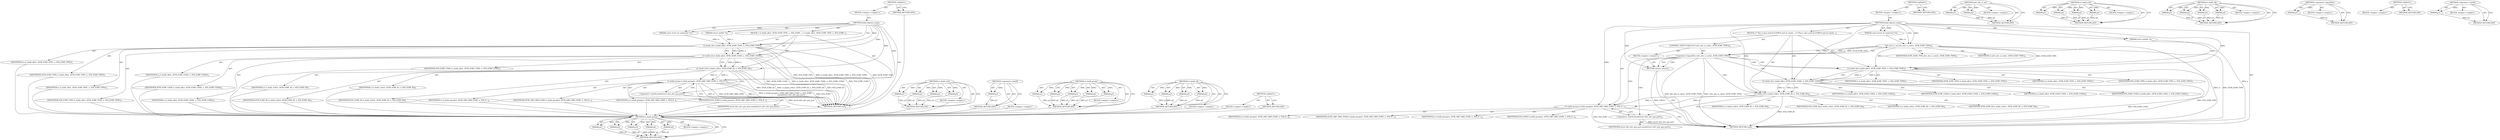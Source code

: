 digraph "&lt;operator&gt;.sizeOf" {
vulnerable_6 [label=<(METHOD,&lt;global&gt;)<SUB>1</SUB>>];
vulnerable_7 [label=<(BLOCK,&lt;empty&gt;,&lt;empty&gt;)<SUB>1</SUB>>];
vulnerable_8 [label=<(METHOD,build_l4proto_icmp)<SUB>1</SUB>>];
vulnerable_9 [label=<(PARAM,const struct nf_conntrack *ct)<SUB>1</SUB>>];
vulnerable_10 [label=<(PARAM,struct nethdr *n)<SUB>1</SUB>>];
vulnerable_11 [label=<(BLOCK,{
 	ct_build_u8(ct, ATTR_ICMP_TYPE, n, NTA_ICMP...,{
 	ct_build_u8(ct, ATTR_ICMP_TYPE, n, NTA_ICMP...)<SUB>2</SUB>>];
vulnerable_12 [label=<(ct_build_u8,ct_build_u8(ct, ATTR_ICMP_TYPE, n, NTA_ICMP_TYPE))<SUB>3</SUB>>];
vulnerable_13 [label=<(IDENTIFIER,ct,ct_build_u8(ct, ATTR_ICMP_TYPE, n, NTA_ICMP_TYPE))<SUB>3</SUB>>];
vulnerable_14 [label=<(IDENTIFIER,ATTR_ICMP_TYPE,ct_build_u8(ct, ATTR_ICMP_TYPE, n, NTA_ICMP_TYPE))<SUB>3</SUB>>];
vulnerable_15 [label=<(IDENTIFIER,n,ct_build_u8(ct, ATTR_ICMP_TYPE, n, NTA_ICMP_TYPE))<SUB>3</SUB>>];
vulnerable_16 [label=<(IDENTIFIER,NTA_ICMP_TYPE,ct_build_u8(ct, ATTR_ICMP_TYPE, n, NTA_ICMP_TYPE))<SUB>3</SUB>>];
vulnerable_17 [label=<(ct_build_u8,ct_build_u8(ct, ATTR_ICMP_CODE, n, NTA_ICMP_CODE))<SUB>4</SUB>>];
vulnerable_18 [label=<(IDENTIFIER,ct,ct_build_u8(ct, ATTR_ICMP_CODE, n, NTA_ICMP_CODE))<SUB>4</SUB>>];
vulnerable_19 [label=<(IDENTIFIER,ATTR_ICMP_CODE,ct_build_u8(ct, ATTR_ICMP_CODE, n, NTA_ICMP_CODE))<SUB>4</SUB>>];
vulnerable_20 [label=<(IDENTIFIER,n,ct_build_u8(ct, ATTR_ICMP_CODE, n, NTA_ICMP_CODE))<SUB>4</SUB>>];
vulnerable_21 [label=<(IDENTIFIER,NTA_ICMP_CODE,ct_build_u8(ct, ATTR_ICMP_CODE, n, NTA_ICMP_CODE))<SUB>4</SUB>>];
vulnerable_22 [label=<(ct_build_u16,ct_build_u16(ct, ATTR_ICMP_ID, n, NTA_ICMP_ID))<SUB>5</SUB>>];
vulnerable_23 [label=<(IDENTIFIER,ct,ct_build_u16(ct, ATTR_ICMP_ID, n, NTA_ICMP_ID))<SUB>5</SUB>>];
vulnerable_24 [label=<(IDENTIFIER,ATTR_ICMP_ID,ct_build_u16(ct, ATTR_ICMP_ID, n, NTA_ICMP_ID))<SUB>5</SUB>>];
vulnerable_25 [label=<(IDENTIFIER,n,ct_build_u16(ct, ATTR_ICMP_ID, n, NTA_ICMP_ID))<SUB>5</SUB>>];
vulnerable_26 [label=<(IDENTIFIER,NTA_ICMP_ID,ct_build_u16(ct, ATTR_ICMP_ID, n, NTA_ICMP_ID))<SUB>5</SUB>>];
vulnerable_27 [label=<(ct_build_group,ct_build_group(ct, ATTR_GRP_ORIG_PORT, n, NTA_P...)<SUB>6</SUB>>];
vulnerable_28 [label=<(IDENTIFIER,ct,ct_build_group(ct, ATTR_GRP_ORIG_PORT, n, NTA_P...)<SUB>6</SUB>>];
vulnerable_29 [label=<(IDENTIFIER,ATTR_GRP_ORIG_PORT,ct_build_group(ct, ATTR_GRP_ORIG_PORT, n, NTA_P...)<SUB>6</SUB>>];
vulnerable_30 [label=<(IDENTIFIER,n,ct_build_group(ct, ATTR_GRP_ORIG_PORT, n, NTA_P...)<SUB>6</SUB>>];
vulnerable_31 [label=<(IDENTIFIER,NTA_PORT,ct_build_group(ct, ATTR_GRP_ORIG_PORT, n, NTA_P...)<SUB>6</SUB>>];
vulnerable_32 [label=<(&lt;operator&gt;.sizeOf,sizeof(struct nfct_attr_grp_port))<SUB>7</SUB>>];
vulnerable_33 [label=<(IDENTIFIER,struct nfct_attr_grp_port,sizeof(struct nfct_attr_grp_port))<SUB>7</SUB>>];
vulnerable_34 [label=<(METHOD_RETURN,void)<SUB>1</SUB>>];
vulnerable_36 [label=<(METHOD_RETURN,ANY)<SUB>1</SUB>>];
vulnerable_62 [label=<(METHOD,ct_build_u16)>];
vulnerable_63 [label=<(PARAM,p1)>];
vulnerable_64 [label=<(PARAM,p2)>];
vulnerable_65 [label=<(PARAM,p3)>];
vulnerable_66 [label=<(PARAM,p4)>];
vulnerable_67 [label=<(BLOCK,&lt;empty&gt;,&lt;empty&gt;)>];
vulnerable_68 [label=<(METHOD_RETURN,ANY)>];
vulnerable_77 [label=<(METHOD,&lt;operator&gt;.sizeOf)>];
vulnerable_78 [label=<(PARAM,p1)>];
vulnerable_79 [label=<(BLOCK,&lt;empty&gt;,&lt;empty&gt;)>];
vulnerable_80 [label=<(METHOD_RETURN,ANY)>];
vulnerable_69 [label=<(METHOD,ct_build_group)>];
vulnerable_70 [label=<(PARAM,p1)>];
vulnerable_71 [label=<(PARAM,p2)>];
vulnerable_72 [label=<(PARAM,p3)>];
vulnerable_73 [label=<(PARAM,p4)>];
vulnerable_74 [label=<(PARAM,p5)>];
vulnerable_75 [label=<(BLOCK,&lt;empty&gt;,&lt;empty&gt;)>];
vulnerable_76 [label=<(METHOD_RETURN,ANY)>];
vulnerable_55 [label=<(METHOD,ct_build_u8)>];
vulnerable_56 [label=<(PARAM,p1)>];
vulnerable_57 [label=<(PARAM,p2)>];
vulnerable_58 [label=<(PARAM,p3)>];
vulnerable_59 [label=<(PARAM,p4)>];
vulnerable_60 [label=<(BLOCK,&lt;empty&gt;,&lt;empty&gt;)>];
vulnerable_61 [label=<(METHOD_RETURN,ANY)>];
vulnerable_49 [label=<(METHOD,&lt;global&gt;)<SUB>1</SUB>>];
vulnerable_50 [label=<(BLOCK,&lt;empty&gt;,&lt;empty&gt;)>];
vulnerable_51 [label=<(METHOD_RETURN,ANY)>];
fixed_85 [label=<(METHOD,ct_build_group)>];
fixed_86 [label=<(PARAM,p1)>];
fixed_87 [label=<(PARAM,p2)>];
fixed_88 [label=<(PARAM,p3)>];
fixed_89 [label=<(PARAM,p4)>];
fixed_90 [label=<(PARAM,p5)>];
fixed_91 [label=<(BLOCK,&lt;empty&gt;,&lt;empty&gt;)>];
fixed_92 [label=<(METHOD_RETURN,ANY)>];
fixed_6 [label=<(METHOD,&lt;global&gt;)<SUB>1</SUB>>];
fixed_7 [label=<(BLOCK,&lt;empty&gt;,&lt;empty&gt;)<SUB>1</SUB>>];
fixed_8 [label=<(METHOD,build_l4proto_icmp)<SUB>1</SUB>>];
fixed_9 [label=<(PARAM,const struct nf_conntrack *ct)<SUB>1</SUB>>];
fixed_10 [label=<(PARAM,struct nethdr *n)<SUB>1</SUB>>];
fixed_11 [label=<(BLOCK,{
	/* This is also used by ICMPv6 and nf_conntr...,{
	/* This is also used by ICMPv6 and nf_conntr...)<SUB>2</SUB>>];
fixed_12 [label=<(CONTROL_STRUCTURE,IF,if (!nfct_attr_is_set(ct, ATTR_ICMP_TYPE)))<SUB>4</SUB>>];
fixed_13 [label=<(&lt;operator&gt;.logicalNot,!nfct_attr_is_set(ct, ATTR_ICMP_TYPE))<SUB>4</SUB>>];
fixed_14 [label=<(nfct_attr_is_set,nfct_attr_is_set(ct, ATTR_ICMP_TYPE))<SUB>4</SUB>>];
fixed_15 [label=<(IDENTIFIER,ct,nfct_attr_is_set(ct, ATTR_ICMP_TYPE))<SUB>4</SUB>>];
fixed_16 [label=<(IDENTIFIER,ATTR_ICMP_TYPE,nfct_attr_is_set(ct, ATTR_ICMP_TYPE))<SUB>4</SUB>>];
fixed_17 [label=<(BLOCK,&lt;empty&gt;,&lt;empty&gt;)<SUB>5</SUB>>];
fixed_18 [label=<(RETURN,return;,return;)<SUB>5</SUB>>];
fixed_19 [label=<(ct_build_u8,ct_build_u8(ct, ATTR_ICMP_TYPE, n, NTA_ICMP_TYPE))<SUB>7</SUB>>];
fixed_20 [label=<(IDENTIFIER,ct,ct_build_u8(ct, ATTR_ICMP_TYPE, n, NTA_ICMP_TYPE))<SUB>7</SUB>>];
fixed_21 [label=<(IDENTIFIER,ATTR_ICMP_TYPE,ct_build_u8(ct, ATTR_ICMP_TYPE, n, NTA_ICMP_TYPE))<SUB>7</SUB>>];
fixed_22 [label=<(IDENTIFIER,n,ct_build_u8(ct, ATTR_ICMP_TYPE, n, NTA_ICMP_TYPE))<SUB>7</SUB>>];
fixed_23 [label=<(IDENTIFIER,NTA_ICMP_TYPE,ct_build_u8(ct, ATTR_ICMP_TYPE, n, NTA_ICMP_TYPE))<SUB>7</SUB>>];
fixed_24 [label=<(ct_build_u8,ct_build_u8(ct, ATTR_ICMP_CODE, n, NTA_ICMP_CODE))<SUB>8</SUB>>];
fixed_25 [label=<(IDENTIFIER,ct,ct_build_u8(ct, ATTR_ICMP_CODE, n, NTA_ICMP_CODE))<SUB>8</SUB>>];
fixed_26 [label=<(IDENTIFIER,ATTR_ICMP_CODE,ct_build_u8(ct, ATTR_ICMP_CODE, n, NTA_ICMP_CODE))<SUB>8</SUB>>];
fixed_27 [label=<(IDENTIFIER,n,ct_build_u8(ct, ATTR_ICMP_CODE, n, NTA_ICMP_CODE))<SUB>8</SUB>>];
fixed_28 [label=<(IDENTIFIER,NTA_ICMP_CODE,ct_build_u8(ct, ATTR_ICMP_CODE, n, NTA_ICMP_CODE))<SUB>8</SUB>>];
fixed_29 [label=<(ct_build_u16,ct_build_u16(ct, ATTR_ICMP_ID, n, NTA_ICMP_ID))<SUB>9</SUB>>];
fixed_30 [label=<(IDENTIFIER,ct,ct_build_u16(ct, ATTR_ICMP_ID, n, NTA_ICMP_ID))<SUB>9</SUB>>];
fixed_31 [label=<(IDENTIFIER,ATTR_ICMP_ID,ct_build_u16(ct, ATTR_ICMP_ID, n, NTA_ICMP_ID))<SUB>9</SUB>>];
fixed_32 [label=<(IDENTIFIER,n,ct_build_u16(ct, ATTR_ICMP_ID, n, NTA_ICMP_ID))<SUB>9</SUB>>];
fixed_33 [label=<(IDENTIFIER,NTA_ICMP_ID,ct_build_u16(ct, ATTR_ICMP_ID, n, NTA_ICMP_ID))<SUB>9</SUB>>];
fixed_34 [label=<(ct_build_group,ct_build_group(ct, ATTR_GRP_ORIG_PORT, n, NTA_P...)<SUB>10</SUB>>];
fixed_35 [label=<(IDENTIFIER,ct,ct_build_group(ct, ATTR_GRP_ORIG_PORT, n, NTA_P...)<SUB>10</SUB>>];
fixed_36 [label=<(IDENTIFIER,ATTR_GRP_ORIG_PORT,ct_build_group(ct, ATTR_GRP_ORIG_PORT, n, NTA_P...)<SUB>10</SUB>>];
fixed_37 [label=<(IDENTIFIER,n,ct_build_group(ct, ATTR_GRP_ORIG_PORT, n, NTA_P...)<SUB>10</SUB>>];
fixed_38 [label=<(IDENTIFIER,NTA_PORT,ct_build_group(ct, ATTR_GRP_ORIG_PORT, n, NTA_P...)<SUB>10</SUB>>];
fixed_39 [label=<(&lt;operator&gt;.sizeOf,sizeof(struct nfct_attr_grp_port))<SUB>11</SUB>>];
fixed_40 [label=<(IDENTIFIER,struct nfct_attr_grp_port,sizeof(struct nfct_attr_grp_port))<SUB>11</SUB>>];
fixed_41 [label=<(METHOD_RETURN,void)<SUB>1</SUB>>];
fixed_43 [label=<(METHOD_RETURN,ANY)<SUB>1</SUB>>];
fixed_66 [label=<(METHOD,nfct_attr_is_set)>];
fixed_67 [label=<(PARAM,p1)>];
fixed_68 [label=<(PARAM,p2)>];
fixed_69 [label=<(BLOCK,&lt;empty&gt;,&lt;empty&gt;)>];
fixed_70 [label=<(METHOD_RETURN,ANY)>];
fixed_78 [label=<(METHOD,ct_build_u16)>];
fixed_79 [label=<(PARAM,p1)>];
fixed_80 [label=<(PARAM,p2)>];
fixed_81 [label=<(PARAM,p3)>];
fixed_82 [label=<(PARAM,p4)>];
fixed_83 [label=<(BLOCK,&lt;empty&gt;,&lt;empty&gt;)>];
fixed_84 [label=<(METHOD_RETURN,ANY)>];
fixed_71 [label=<(METHOD,ct_build_u8)>];
fixed_72 [label=<(PARAM,p1)>];
fixed_73 [label=<(PARAM,p2)>];
fixed_74 [label=<(PARAM,p3)>];
fixed_75 [label=<(PARAM,p4)>];
fixed_76 [label=<(BLOCK,&lt;empty&gt;,&lt;empty&gt;)>];
fixed_77 [label=<(METHOD_RETURN,ANY)>];
fixed_62 [label=<(METHOD,&lt;operator&gt;.logicalNot)>];
fixed_63 [label=<(PARAM,p1)>];
fixed_64 [label=<(BLOCK,&lt;empty&gt;,&lt;empty&gt;)>];
fixed_65 [label=<(METHOD_RETURN,ANY)>];
fixed_56 [label=<(METHOD,&lt;global&gt;)<SUB>1</SUB>>];
fixed_57 [label=<(BLOCK,&lt;empty&gt;,&lt;empty&gt;)>];
fixed_58 [label=<(METHOD_RETURN,ANY)>];
fixed_93 [label=<(METHOD,&lt;operator&gt;.sizeOf)>];
fixed_94 [label=<(PARAM,p1)>];
fixed_95 [label=<(BLOCK,&lt;empty&gt;,&lt;empty&gt;)>];
fixed_96 [label=<(METHOD_RETURN,ANY)>];
vulnerable_6 -> vulnerable_7  [key=0, label="AST: "];
vulnerable_6 -> vulnerable_36  [key=0, label="AST: "];
vulnerable_6 -> vulnerable_36  [key=1, label="CFG: "];
vulnerable_7 -> vulnerable_8  [key=0, label="AST: "];
vulnerable_8 -> vulnerable_9  [key=0, label="AST: "];
vulnerable_8 -> vulnerable_9  [key=1, label="DDG: "];
vulnerable_8 -> vulnerable_10  [key=0, label="AST: "];
vulnerable_8 -> vulnerable_10  [key=1, label="DDG: "];
vulnerable_8 -> vulnerable_11  [key=0, label="AST: "];
vulnerable_8 -> vulnerable_34  [key=0, label="AST: "];
vulnerable_8 -> vulnerable_12  [key=0, label="CFG: "];
vulnerable_8 -> vulnerable_12  [key=1, label="DDG: "];
vulnerable_8 -> vulnerable_17  [key=0, label="DDG: "];
vulnerable_8 -> vulnerable_22  [key=0, label="DDG: "];
vulnerable_8 -> vulnerable_27  [key=0, label="DDG: "];
vulnerable_9 -> vulnerable_12  [key=0, label="DDG: ct"];
vulnerable_10 -> vulnerable_12  [key=0, label="DDG: n"];
vulnerable_11 -> vulnerable_12  [key=0, label="AST: "];
vulnerable_11 -> vulnerable_17  [key=0, label="AST: "];
vulnerable_11 -> vulnerable_22  [key=0, label="AST: "];
vulnerable_11 -> vulnerable_27  [key=0, label="AST: "];
vulnerable_12 -> vulnerable_13  [key=0, label="AST: "];
vulnerable_12 -> vulnerable_14  [key=0, label="AST: "];
vulnerable_12 -> vulnerable_15  [key=0, label="AST: "];
vulnerable_12 -> vulnerable_16  [key=0, label="AST: "];
vulnerable_12 -> vulnerable_17  [key=0, label="CFG: "];
vulnerable_12 -> vulnerable_17  [key=1, label="DDG: ct"];
vulnerable_12 -> vulnerable_17  [key=2, label="DDG: n"];
vulnerable_12 -> vulnerable_34  [key=0, label="DDG: NTA_ICMP_TYPE"];
vulnerable_12 -> vulnerable_34  [key=1, label="DDG: ct_build_u8(ct, ATTR_ICMP_TYPE, n, NTA_ICMP_TYPE)"];
vulnerable_12 -> vulnerable_34  [key=2, label="DDG: ATTR_ICMP_TYPE"];
vulnerable_13 -> fixed_85  [key=0];
vulnerable_14 -> fixed_85  [key=0];
vulnerable_15 -> fixed_85  [key=0];
vulnerable_16 -> fixed_85  [key=0];
vulnerable_17 -> vulnerable_18  [key=0, label="AST: "];
vulnerable_17 -> vulnerable_19  [key=0, label="AST: "];
vulnerable_17 -> vulnerable_20  [key=0, label="AST: "];
vulnerable_17 -> vulnerable_21  [key=0, label="AST: "];
vulnerable_17 -> vulnerable_22  [key=0, label="CFG: "];
vulnerable_17 -> vulnerable_22  [key=1, label="DDG: ct"];
vulnerable_17 -> vulnerable_22  [key=2, label="DDG: n"];
vulnerable_17 -> vulnerable_34  [key=0, label="DDG: ATTR_ICMP_CODE"];
vulnerable_17 -> vulnerable_34  [key=1, label="DDG: ct_build_u8(ct, ATTR_ICMP_CODE, n, NTA_ICMP_CODE)"];
vulnerable_17 -> vulnerable_34  [key=2, label="DDG: NTA_ICMP_CODE"];
vulnerable_18 -> fixed_85  [key=0];
vulnerable_19 -> fixed_85  [key=0];
vulnerable_20 -> fixed_85  [key=0];
vulnerable_21 -> fixed_85  [key=0];
vulnerable_22 -> vulnerable_23  [key=0, label="AST: "];
vulnerable_22 -> vulnerable_24  [key=0, label="AST: "];
vulnerable_22 -> vulnerable_25  [key=0, label="AST: "];
vulnerable_22 -> vulnerable_26  [key=0, label="AST: "];
vulnerable_22 -> vulnerable_32  [key=0, label="CFG: "];
vulnerable_22 -> vulnerable_34  [key=0, label="DDG: ATTR_ICMP_ID"];
vulnerable_22 -> vulnerable_34  [key=1, label="DDG: ct_build_u16(ct, ATTR_ICMP_ID, n, NTA_ICMP_ID)"];
vulnerable_22 -> vulnerable_34  [key=2, label="DDG: NTA_ICMP_ID"];
vulnerable_22 -> vulnerable_27  [key=0, label="DDG: ct"];
vulnerable_22 -> vulnerable_27  [key=1, label="DDG: n"];
vulnerable_23 -> fixed_85  [key=0];
vulnerable_24 -> fixed_85  [key=0];
vulnerable_25 -> fixed_85  [key=0];
vulnerable_26 -> fixed_85  [key=0];
vulnerable_27 -> vulnerable_28  [key=0, label="AST: "];
vulnerable_27 -> vulnerable_29  [key=0, label="AST: "];
vulnerable_27 -> vulnerable_30  [key=0, label="AST: "];
vulnerable_27 -> vulnerable_31  [key=0, label="AST: "];
vulnerable_27 -> vulnerable_32  [key=0, label="AST: "];
vulnerable_27 -> vulnerable_34  [key=0, label="CFG: "];
vulnerable_27 -> vulnerable_34  [key=1, label="DDG: ct"];
vulnerable_27 -> vulnerable_34  [key=2, label="DDG: ATTR_GRP_ORIG_PORT"];
vulnerable_27 -> vulnerable_34  [key=3, label="DDG: n"];
vulnerable_27 -> vulnerable_34  [key=4, label="DDG: ct_build_group(ct, ATTR_GRP_ORIG_PORT, n, NTA_PORT,
		      sizeof(struct nfct_attr_grp_port))"];
vulnerable_27 -> vulnerable_34  [key=5, label="DDG: NTA_PORT"];
vulnerable_28 -> fixed_85  [key=0];
vulnerable_29 -> fixed_85  [key=0];
vulnerable_30 -> fixed_85  [key=0];
vulnerable_31 -> fixed_85  [key=0];
vulnerable_32 -> vulnerable_33  [key=0, label="AST: "];
vulnerable_32 -> vulnerable_27  [key=0, label="CFG: "];
vulnerable_32 -> vulnerable_34  [key=0, label="DDG: struct nfct_attr_grp_port"];
vulnerable_33 -> fixed_85  [key=0];
vulnerable_34 -> fixed_85  [key=0];
vulnerable_36 -> fixed_85  [key=0];
vulnerable_62 -> vulnerable_63  [key=0, label="AST: "];
vulnerable_62 -> vulnerable_63  [key=1, label="DDG: "];
vulnerable_62 -> vulnerable_67  [key=0, label="AST: "];
vulnerable_62 -> vulnerable_64  [key=0, label="AST: "];
vulnerable_62 -> vulnerable_64  [key=1, label="DDG: "];
vulnerable_62 -> vulnerable_68  [key=0, label="AST: "];
vulnerable_62 -> vulnerable_68  [key=1, label="CFG: "];
vulnerable_62 -> vulnerable_65  [key=0, label="AST: "];
vulnerable_62 -> vulnerable_65  [key=1, label="DDG: "];
vulnerable_62 -> vulnerable_66  [key=0, label="AST: "];
vulnerable_62 -> vulnerable_66  [key=1, label="DDG: "];
vulnerable_63 -> vulnerable_68  [key=0, label="DDG: p1"];
vulnerable_64 -> vulnerable_68  [key=0, label="DDG: p2"];
vulnerable_65 -> vulnerable_68  [key=0, label="DDG: p3"];
vulnerable_66 -> vulnerable_68  [key=0, label="DDG: p4"];
vulnerable_67 -> fixed_85  [key=0];
vulnerable_68 -> fixed_85  [key=0];
vulnerable_77 -> vulnerable_78  [key=0, label="AST: "];
vulnerable_77 -> vulnerable_78  [key=1, label="DDG: "];
vulnerable_77 -> vulnerable_79  [key=0, label="AST: "];
vulnerable_77 -> vulnerable_80  [key=0, label="AST: "];
vulnerable_77 -> vulnerable_80  [key=1, label="CFG: "];
vulnerable_78 -> vulnerable_80  [key=0, label="DDG: p1"];
vulnerable_79 -> fixed_85  [key=0];
vulnerable_80 -> fixed_85  [key=0];
vulnerable_69 -> vulnerable_70  [key=0, label="AST: "];
vulnerable_69 -> vulnerable_70  [key=1, label="DDG: "];
vulnerable_69 -> vulnerable_75  [key=0, label="AST: "];
vulnerable_69 -> vulnerable_71  [key=0, label="AST: "];
vulnerable_69 -> vulnerable_71  [key=1, label="DDG: "];
vulnerable_69 -> vulnerable_76  [key=0, label="AST: "];
vulnerable_69 -> vulnerable_76  [key=1, label="CFG: "];
vulnerable_69 -> vulnerable_72  [key=0, label="AST: "];
vulnerable_69 -> vulnerable_72  [key=1, label="DDG: "];
vulnerable_69 -> vulnerable_73  [key=0, label="AST: "];
vulnerable_69 -> vulnerable_73  [key=1, label="DDG: "];
vulnerable_69 -> vulnerable_74  [key=0, label="AST: "];
vulnerable_69 -> vulnerable_74  [key=1, label="DDG: "];
vulnerable_70 -> vulnerable_76  [key=0, label="DDG: p1"];
vulnerable_71 -> vulnerable_76  [key=0, label="DDG: p2"];
vulnerable_72 -> vulnerable_76  [key=0, label="DDG: p3"];
vulnerable_73 -> vulnerable_76  [key=0, label="DDG: p4"];
vulnerable_74 -> vulnerable_76  [key=0, label="DDG: p5"];
vulnerable_75 -> fixed_85  [key=0];
vulnerable_76 -> fixed_85  [key=0];
vulnerable_55 -> vulnerable_56  [key=0, label="AST: "];
vulnerable_55 -> vulnerable_56  [key=1, label="DDG: "];
vulnerable_55 -> vulnerable_60  [key=0, label="AST: "];
vulnerable_55 -> vulnerable_57  [key=0, label="AST: "];
vulnerable_55 -> vulnerable_57  [key=1, label="DDG: "];
vulnerable_55 -> vulnerable_61  [key=0, label="AST: "];
vulnerable_55 -> vulnerable_61  [key=1, label="CFG: "];
vulnerable_55 -> vulnerable_58  [key=0, label="AST: "];
vulnerable_55 -> vulnerable_58  [key=1, label="DDG: "];
vulnerable_55 -> vulnerable_59  [key=0, label="AST: "];
vulnerable_55 -> vulnerable_59  [key=1, label="DDG: "];
vulnerable_56 -> vulnerable_61  [key=0, label="DDG: p1"];
vulnerable_57 -> vulnerable_61  [key=0, label="DDG: p2"];
vulnerable_58 -> vulnerable_61  [key=0, label="DDG: p3"];
vulnerable_59 -> vulnerable_61  [key=0, label="DDG: p4"];
vulnerable_60 -> fixed_85  [key=0];
vulnerable_61 -> fixed_85  [key=0];
vulnerable_49 -> vulnerable_50  [key=0, label="AST: "];
vulnerable_49 -> vulnerable_51  [key=0, label="AST: "];
vulnerable_49 -> vulnerable_51  [key=1, label="CFG: "];
vulnerable_50 -> fixed_85  [key=0];
vulnerable_51 -> fixed_85  [key=0];
fixed_85 -> fixed_86  [key=0, label="AST: "];
fixed_85 -> fixed_86  [key=1, label="DDG: "];
fixed_85 -> fixed_91  [key=0, label="AST: "];
fixed_85 -> fixed_87  [key=0, label="AST: "];
fixed_85 -> fixed_87  [key=1, label="DDG: "];
fixed_85 -> fixed_92  [key=0, label="AST: "];
fixed_85 -> fixed_92  [key=1, label="CFG: "];
fixed_85 -> fixed_88  [key=0, label="AST: "];
fixed_85 -> fixed_88  [key=1, label="DDG: "];
fixed_85 -> fixed_89  [key=0, label="AST: "];
fixed_85 -> fixed_89  [key=1, label="DDG: "];
fixed_85 -> fixed_90  [key=0, label="AST: "];
fixed_85 -> fixed_90  [key=1, label="DDG: "];
fixed_86 -> fixed_92  [key=0, label="DDG: p1"];
fixed_87 -> fixed_92  [key=0, label="DDG: p2"];
fixed_88 -> fixed_92  [key=0, label="DDG: p3"];
fixed_89 -> fixed_92  [key=0, label="DDG: p4"];
fixed_90 -> fixed_92  [key=0, label="DDG: p5"];
fixed_6 -> fixed_7  [key=0, label="AST: "];
fixed_6 -> fixed_43  [key=0, label="AST: "];
fixed_6 -> fixed_43  [key=1, label="CFG: "];
fixed_7 -> fixed_8  [key=0, label="AST: "];
fixed_8 -> fixed_9  [key=0, label="AST: "];
fixed_8 -> fixed_9  [key=1, label="DDG: "];
fixed_8 -> fixed_10  [key=0, label="AST: "];
fixed_8 -> fixed_10  [key=1, label="DDG: "];
fixed_8 -> fixed_11  [key=0, label="AST: "];
fixed_8 -> fixed_41  [key=0, label="AST: "];
fixed_8 -> fixed_14  [key=0, label="CFG: "];
fixed_8 -> fixed_14  [key=1, label="DDG: "];
fixed_8 -> fixed_19  [key=0, label="DDG: "];
fixed_8 -> fixed_24  [key=0, label="DDG: "];
fixed_8 -> fixed_29  [key=0, label="DDG: "];
fixed_8 -> fixed_34  [key=0, label="DDG: "];
fixed_8 -> fixed_18  [key=0, label="DDG: "];
fixed_9 -> fixed_14  [key=0, label="DDG: ct"];
fixed_10 -> fixed_41  [key=0, label="DDG: n"];
fixed_10 -> fixed_19  [key=0, label="DDG: n"];
fixed_11 -> fixed_12  [key=0, label="AST: "];
fixed_11 -> fixed_19  [key=0, label="AST: "];
fixed_11 -> fixed_24  [key=0, label="AST: "];
fixed_11 -> fixed_29  [key=0, label="AST: "];
fixed_11 -> fixed_34  [key=0, label="AST: "];
fixed_12 -> fixed_13  [key=0, label="AST: "];
fixed_12 -> fixed_17  [key=0, label="AST: "];
fixed_13 -> fixed_14  [key=0, label="AST: "];
fixed_13 -> fixed_18  [key=0, label="CFG: "];
fixed_13 -> fixed_18  [key=1, label="CDG: "];
fixed_13 -> fixed_19  [key=0, label="CFG: "];
fixed_13 -> fixed_19  [key=1, label="CDG: "];
fixed_13 -> fixed_41  [key=0, label="DDG: nfct_attr_is_set(ct, ATTR_ICMP_TYPE)"];
fixed_13 -> fixed_41  [key=1, label="DDG: !nfct_attr_is_set(ct, ATTR_ICMP_TYPE)"];
fixed_13 -> fixed_24  [key=0, label="CDG: "];
fixed_13 -> fixed_29  [key=0, label="CDG: "];
fixed_13 -> fixed_34  [key=0, label="CDG: "];
fixed_13 -> fixed_39  [key=0, label="CDG: "];
fixed_14 -> fixed_15  [key=0, label="AST: "];
fixed_14 -> fixed_16  [key=0, label="AST: "];
fixed_14 -> fixed_13  [key=0, label="CFG: "];
fixed_14 -> fixed_13  [key=1, label="DDG: ct"];
fixed_14 -> fixed_13  [key=2, label="DDG: ATTR_ICMP_TYPE"];
fixed_14 -> fixed_41  [key=0, label="DDG: ct"];
fixed_14 -> fixed_41  [key=1, label="DDG: ATTR_ICMP_TYPE"];
fixed_14 -> fixed_19  [key=0, label="DDG: ct"];
fixed_14 -> fixed_19  [key=1, label="DDG: ATTR_ICMP_TYPE"];
fixed_17 -> fixed_18  [key=0, label="AST: "];
fixed_18 -> fixed_41  [key=0, label="CFG: "];
fixed_18 -> fixed_41  [key=1, label="DDG: &lt;RET&gt;"];
fixed_19 -> fixed_20  [key=0, label="AST: "];
fixed_19 -> fixed_21  [key=0, label="AST: "];
fixed_19 -> fixed_22  [key=0, label="AST: "];
fixed_19 -> fixed_23  [key=0, label="AST: "];
fixed_19 -> fixed_24  [key=0, label="CFG: "];
fixed_19 -> fixed_24  [key=1, label="DDG: ct"];
fixed_19 -> fixed_24  [key=2, label="DDG: n"];
fixed_19 -> fixed_41  [key=0, label="DDG: NTA_ICMP_TYPE"];
fixed_24 -> fixed_25  [key=0, label="AST: "];
fixed_24 -> fixed_26  [key=0, label="AST: "];
fixed_24 -> fixed_27  [key=0, label="AST: "];
fixed_24 -> fixed_28  [key=0, label="AST: "];
fixed_24 -> fixed_29  [key=0, label="CFG: "];
fixed_24 -> fixed_29  [key=1, label="DDG: ct"];
fixed_24 -> fixed_29  [key=2, label="DDG: n"];
fixed_24 -> fixed_41  [key=0, label="DDG: NTA_ICMP_CODE"];
fixed_29 -> fixed_30  [key=0, label="AST: "];
fixed_29 -> fixed_31  [key=0, label="AST: "];
fixed_29 -> fixed_32  [key=0, label="AST: "];
fixed_29 -> fixed_33  [key=0, label="AST: "];
fixed_29 -> fixed_39  [key=0, label="CFG: "];
fixed_29 -> fixed_41  [key=0, label="DDG: NTA_ICMP_ID"];
fixed_29 -> fixed_34  [key=0, label="DDG: ct"];
fixed_29 -> fixed_34  [key=1, label="DDG: n"];
fixed_34 -> fixed_35  [key=0, label="AST: "];
fixed_34 -> fixed_36  [key=0, label="AST: "];
fixed_34 -> fixed_37  [key=0, label="AST: "];
fixed_34 -> fixed_38  [key=0, label="AST: "];
fixed_34 -> fixed_39  [key=0, label="AST: "];
fixed_34 -> fixed_41  [key=0, label="CFG: "];
fixed_34 -> fixed_41  [key=1, label="DDG: NTA_PORT"];
fixed_39 -> fixed_40  [key=0, label="AST: "];
fixed_39 -> fixed_34  [key=0, label="CFG: "];
fixed_39 -> fixed_41  [key=0, label="DDG: struct nfct_attr_grp_port"];
fixed_66 -> fixed_67  [key=0, label="AST: "];
fixed_66 -> fixed_67  [key=1, label="DDG: "];
fixed_66 -> fixed_69  [key=0, label="AST: "];
fixed_66 -> fixed_68  [key=0, label="AST: "];
fixed_66 -> fixed_68  [key=1, label="DDG: "];
fixed_66 -> fixed_70  [key=0, label="AST: "];
fixed_66 -> fixed_70  [key=1, label="CFG: "];
fixed_67 -> fixed_70  [key=0, label="DDG: p1"];
fixed_68 -> fixed_70  [key=0, label="DDG: p2"];
fixed_78 -> fixed_79  [key=0, label="AST: "];
fixed_78 -> fixed_79  [key=1, label="DDG: "];
fixed_78 -> fixed_83  [key=0, label="AST: "];
fixed_78 -> fixed_80  [key=0, label="AST: "];
fixed_78 -> fixed_80  [key=1, label="DDG: "];
fixed_78 -> fixed_84  [key=0, label="AST: "];
fixed_78 -> fixed_84  [key=1, label="CFG: "];
fixed_78 -> fixed_81  [key=0, label="AST: "];
fixed_78 -> fixed_81  [key=1, label="DDG: "];
fixed_78 -> fixed_82  [key=0, label="AST: "];
fixed_78 -> fixed_82  [key=1, label="DDG: "];
fixed_79 -> fixed_84  [key=0, label="DDG: p1"];
fixed_80 -> fixed_84  [key=0, label="DDG: p2"];
fixed_81 -> fixed_84  [key=0, label="DDG: p3"];
fixed_82 -> fixed_84  [key=0, label="DDG: p4"];
fixed_71 -> fixed_72  [key=0, label="AST: "];
fixed_71 -> fixed_72  [key=1, label="DDG: "];
fixed_71 -> fixed_76  [key=0, label="AST: "];
fixed_71 -> fixed_73  [key=0, label="AST: "];
fixed_71 -> fixed_73  [key=1, label="DDG: "];
fixed_71 -> fixed_77  [key=0, label="AST: "];
fixed_71 -> fixed_77  [key=1, label="CFG: "];
fixed_71 -> fixed_74  [key=0, label="AST: "];
fixed_71 -> fixed_74  [key=1, label="DDG: "];
fixed_71 -> fixed_75  [key=0, label="AST: "];
fixed_71 -> fixed_75  [key=1, label="DDG: "];
fixed_72 -> fixed_77  [key=0, label="DDG: p1"];
fixed_73 -> fixed_77  [key=0, label="DDG: p2"];
fixed_74 -> fixed_77  [key=0, label="DDG: p3"];
fixed_75 -> fixed_77  [key=0, label="DDG: p4"];
fixed_62 -> fixed_63  [key=0, label="AST: "];
fixed_62 -> fixed_63  [key=1, label="DDG: "];
fixed_62 -> fixed_64  [key=0, label="AST: "];
fixed_62 -> fixed_65  [key=0, label="AST: "];
fixed_62 -> fixed_65  [key=1, label="CFG: "];
fixed_63 -> fixed_65  [key=0, label="DDG: p1"];
fixed_56 -> fixed_57  [key=0, label="AST: "];
fixed_56 -> fixed_58  [key=0, label="AST: "];
fixed_56 -> fixed_58  [key=1, label="CFG: "];
fixed_93 -> fixed_94  [key=0, label="AST: "];
fixed_93 -> fixed_94  [key=1, label="DDG: "];
fixed_93 -> fixed_95  [key=0, label="AST: "];
fixed_93 -> fixed_96  [key=0, label="AST: "];
fixed_93 -> fixed_96  [key=1, label="CFG: "];
fixed_94 -> fixed_96  [key=0, label="DDG: p1"];
}

